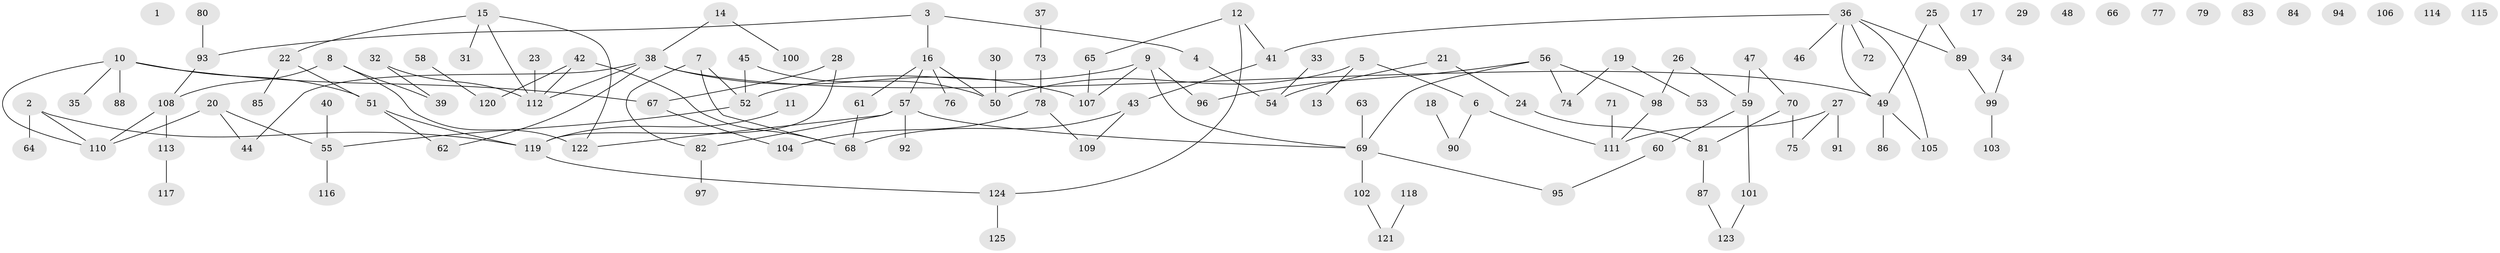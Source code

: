 // coarse degree distribution, {0: 0.1625, 2: 0.15, 4: 0.2, 3: 0.175, 6: 0.0375, 7: 0.0125, 1: 0.25, 5: 0.0125}
// Generated by graph-tools (version 1.1) at 2025/23/03/03/25 07:23:28]
// undirected, 125 vertices, 136 edges
graph export_dot {
graph [start="1"]
  node [color=gray90,style=filled];
  1;
  2;
  3;
  4;
  5;
  6;
  7;
  8;
  9;
  10;
  11;
  12;
  13;
  14;
  15;
  16;
  17;
  18;
  19;
  20;
  21;
  22;
  23;
  24;
  25;
  26;
  27;
  28;
  29;
  30;
  31;
  32;
  33;
  34;
  35;
  36;
  37;
  38;
  39;
  40;
  41;
  42;
  43;
  44;
  45;
  46;
  47;
  48;
  49;
  50;
  51;
  52;
  53;
  54;
  55;
  56;
  57;
  58;
  59;
  60;
  61;
  62;
  63;
  64;
  65;
  66;
  67;
  68;
  69;
  70;
  71;
  72;
  73;
  74;
  75;
  76;
  77;
  78;
  79;
  80;
  81;
  82;
  83;
  84;
  85;
  86;
  87;
  88;
  89;
  90;
  91;
  92;
  93;
  94;
  95;
  96;
  97;
  98;
  99;
  100;
  101;
  102;
  103;
  104;
  105;
  106;
  107;
  108;
  109;
  110;
  111;
  112;
  113;
  114;
  115;
  116;
  117;
  118;
  119;
  120;
  121;
  122;
  123;
  124;
  125;
  2 -- 64;
  2 -- 110;
  2 -- 119;
  3 -- 4;
  3 -- 16;
  3 -- 93;
  4 -- 54;
  5 -- 6;
  5 -- 13;
  5 -- 50;
  6 -- 90;
  6 -- 111;
  7 -- 52;
  7 -- 68;
  7 -- 82;
  8 -- 39;
  8 -- 108;
  8 -- 122;
  9 -- 52;
  9 -- 69;
  9 -- 96;
  9 -- 107;
  10 -- 35;
  10 -- 51;
  10 -- 67;
  10 -- 88;
  10 -- 110;
  11 -- 119;
  12 -- 41;
  12 -- 65;
  12 -- 124;
  14 -- 38;
  14 -- 100;
  15 -- 22;
  15 -- 31;
  15 -- 112;
  15 -- 122;
  16 -- 50;
  16 -- 57;
  16 -- 61;
  16 -- 76;
  18 -- 90;
  19 -- 53;
  19 -- 74;
  20 -- 44;
  20 -- 55;
  20 -- 110;
  21 -- 24;
  21 -- 54;
  22 -- 51;
  22 -- 85;
  23 -- 112;
  24 -- 81;
  25 -- 49;
  25 -- 89;
  26 -- 59;
  26 -- 98;
  27 -- 75;
  27 -- 91;
  27 -- 111;
  28 -- 67;
  28 -- 119;
  30 -- 50;
  32 -- 39;
  32 -- 112;
  33 -- 54;
  34 -- 99;
  36 -- 41;
  36 -- 46;
  36 -- 49;
  36 -- 72;
  36 -- 89;
  36 -- 105;
  37 -- 73;
  38 -- 44;
  38 -- 49;
  38 -- 62;
  38 -- 107;
  38 -- 112;
  40 -- 55;
  41 -- 43;
  42 -- 68;
  42 -- 112;
  42 -- 120;
  43 -- 68;
  43 -- 109;
  45 -- 50;
  45 -- 52;
  47 -- 59;
  47 -- 70;
  49 -- 86;
  49 -- 105;
  51 -- 62;
  51 -- 119;
  52 -- 55;
  55 -- 116;
  56 -- 69;
  56 -- 74;
  56 -- 96;
  56 -- 98;
  57 -- 69;
  57 -- 82;
  57 -- 92;
  57 -- 122;
  58 -- 120;
  59 -- 60;
  59 -- 101;
  60 -- 95;
  61 -- 68;
  63 -- 69;
  65 -- 107;
  67 -- 104;
  69 -- 95;
  69 -- 102;
  70 -- 75;
  70 -- 81;
  71 -- 111;
  73 -- 78;
  78 -- 104;
  78 -- 109;
  80 -- 93;
  81 -- 87;
  82 -- 97;
  87 -- 123;
  89 -- 99;
  93 -- 108;
  98 -- 111;
  99 -- 103;
  101 -- 123;
  102 -- 121;
  108 -- 110;
  108 -- 113;
  113 -- 117;
  118 -- 121;
  119 -- 124;
  124 -- 125;
}
